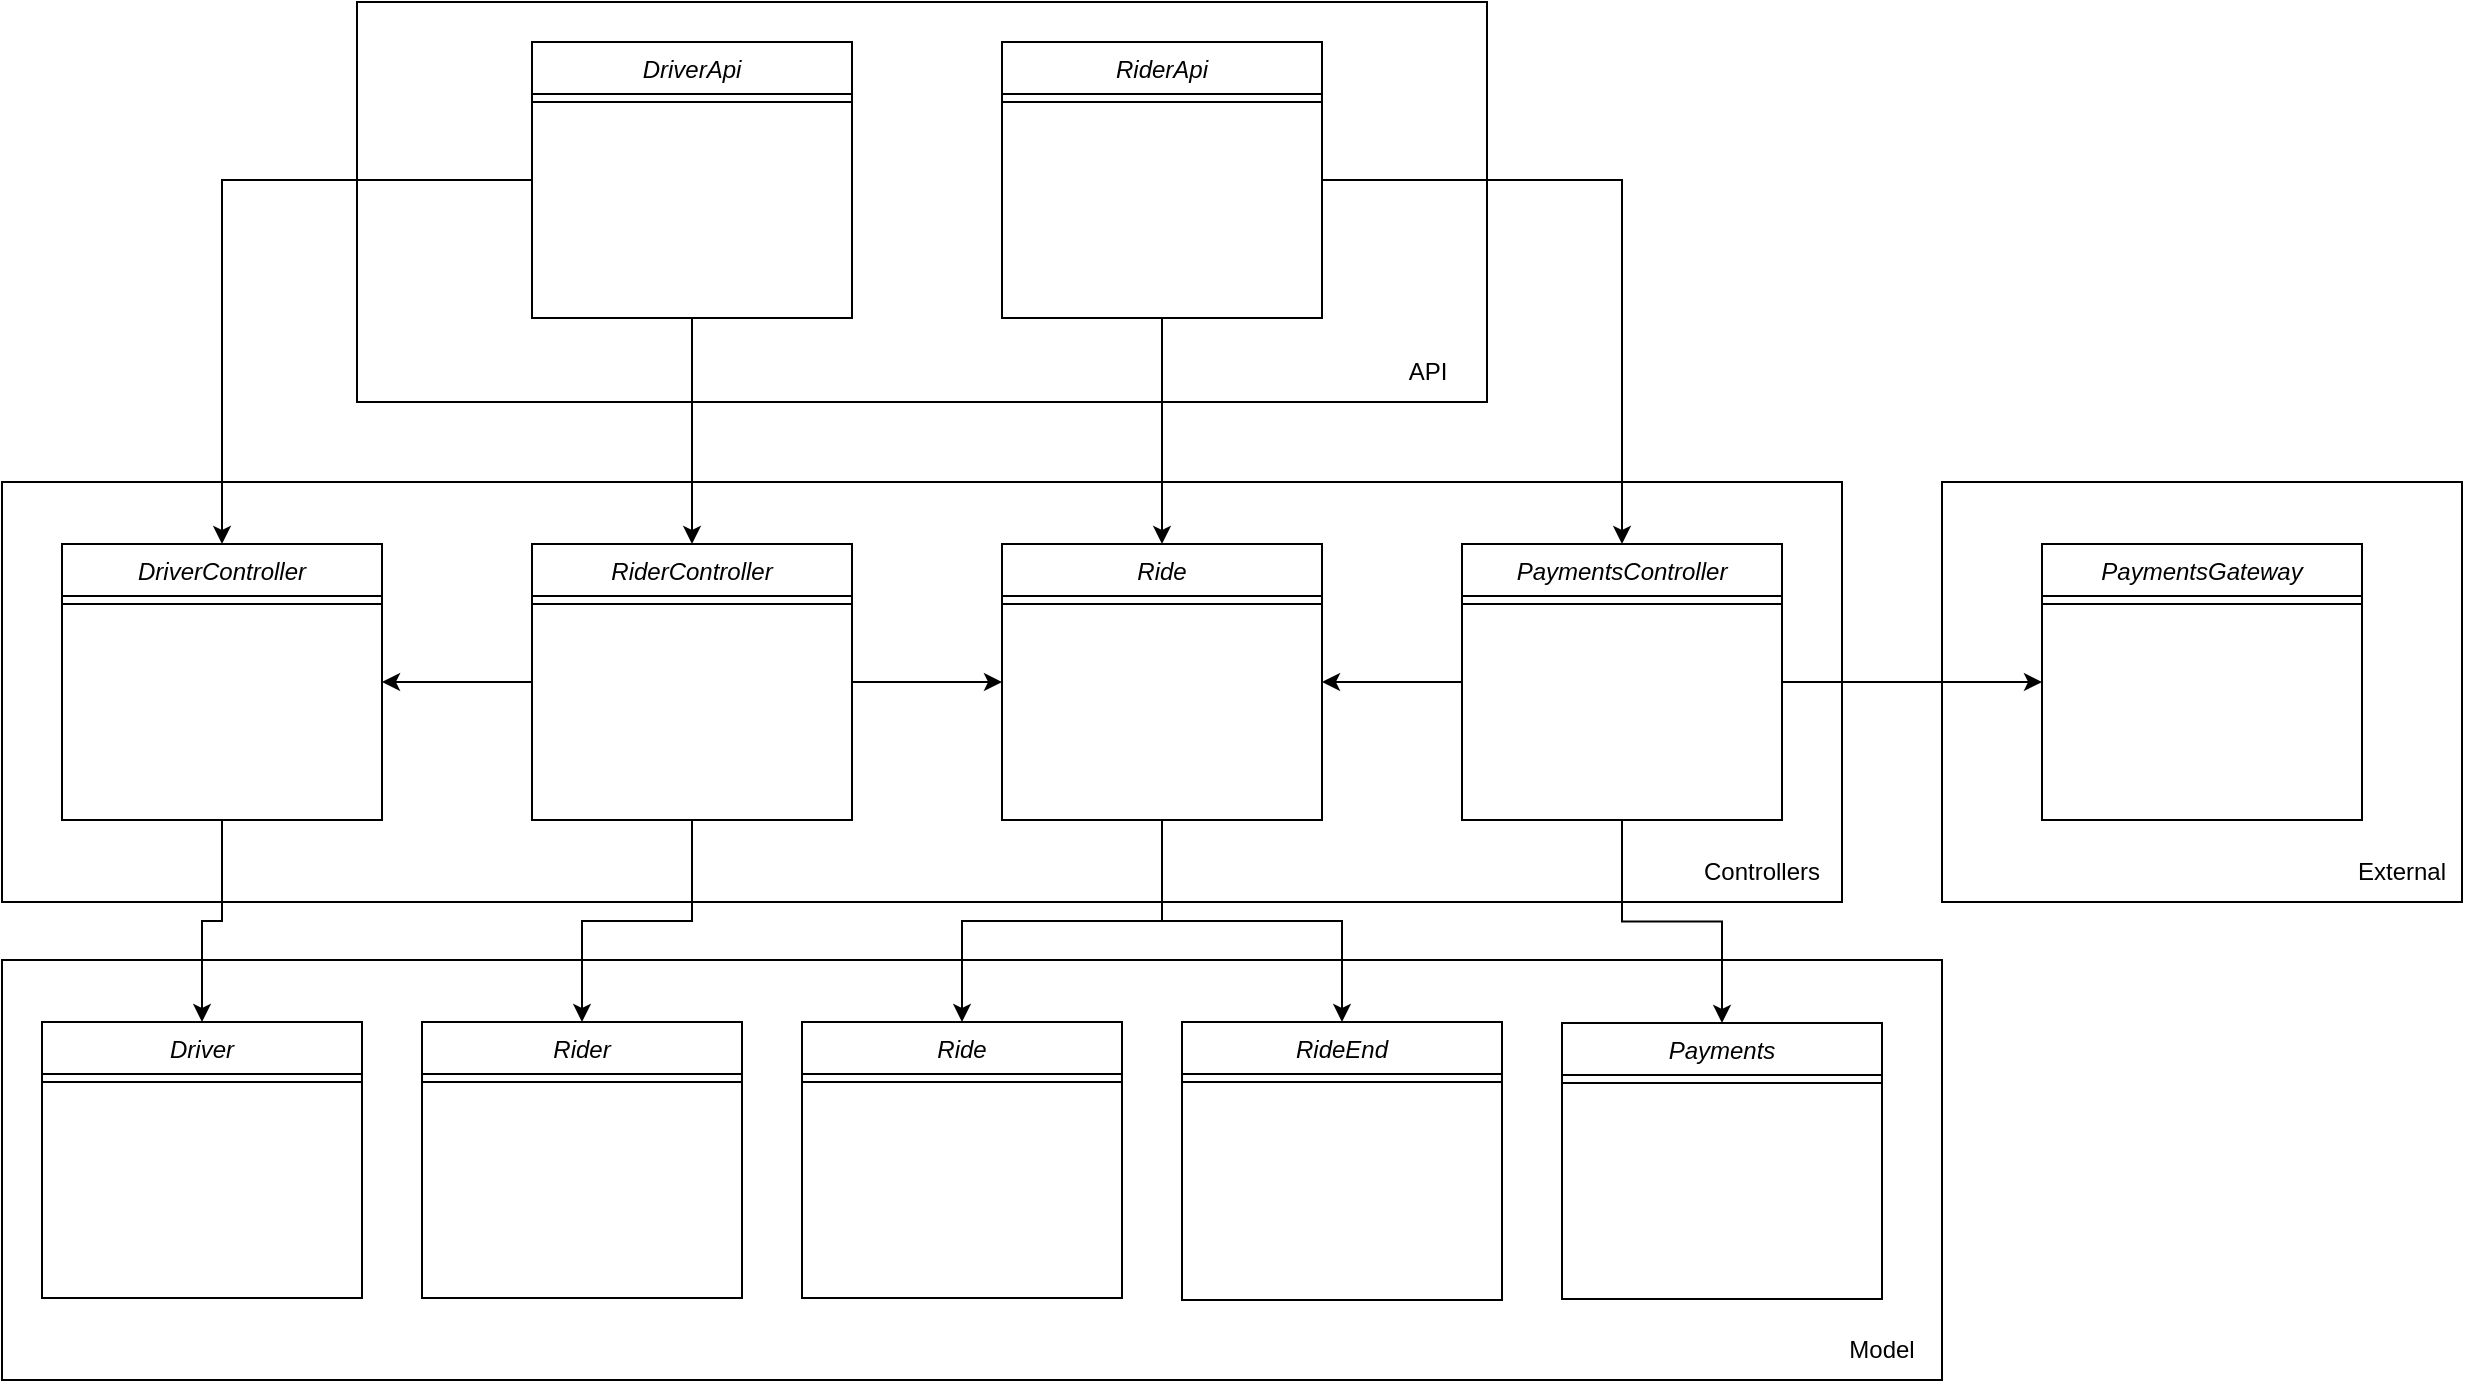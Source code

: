 <mxfile version="20.6.0" type="device"><diagram id="C5RBs43oDa-KdzZeNtuy" name="Page-1"><mxGraphModel dx="2905" dy="985" grid="1" gridSize="10" guides="1" tooltips="1" connect="1" arrows="1" fold="1" page="1" pageScale="1" pageWidth="827" pageHeight="1169" math="0" shadow="0"><root><mxCell id="WIyWlLk6GJQsqaUBKTNV-0"/><mxCell id="WIyWlLk6GJQsqaUBKTNV-1" parent="WIyWlLk6GJQsqaUBKTNV-0"/><mxCell id="5z2Y4RYCEhBmMozfT0sU-32" value="" style="rounded=0;whiteSpace=wrap;html=1;" vertex="1" parent="WIyWlLk6GJQsqaUBKTNV-1"><mxGeometry x="960" y="240" width="260" height="210" as="geometry"/></mxCell><mxCell id="5z2Y4RYCEhBmMozfT0sU-6" value="" style="rounded=0;whiteSpace=wrap;html=1;" vertex="1" parent="WIyWlLk6GJQsqaUBKTNV-1"><mxGeometry x="167.5" width="565" height="200" as="geometry"/></mxCell><mxCell id="5z2Y4RYCEhBmMozfT0sU-7" value="" style="rounded=0;whiteSpace=wrap;html=1;" vertex="1" parent="WIyWlLk6GJQsqaUBKTNV-1"><mxGeometry x="-10" y="240" width="920" height="210" as="geometry"/></mxCell><mxCell id="5z2Y4RYCEhBmMozfT0sU-39" value="" style="rounded=0;whiteSpace=wrap;html=1;" vertex="1" parent="WIyWlLk6GJQsqaUBKTNV-1"><mxGeometry x="-10" y="479" width="970" height="210" as="geometry"/></mxCell><mxCell id="5z2Y4RYCEhBmMozfT0sU-69" style="edgeStyle=orthogonalEdgeStyle;rounded=0;orthogonalLoop=1;jettySize=auto;html=1;" edge="1" parent="WIyWlLk6GJQsqaUBKTNV-1" source="zkfFHV4jXpPFQw0GAbJ--0" target="5z2Y4RYCEhBmMozfT0sU-8"><mxGeometry relative="1" as="geometry"/></mxCell><mxCell id="5z2Y4RYCEhBmMozfT0sU-82" style="edgeStyle=orthogonalEdgeStyle;rounded=0;orthogonalLoop=1;jettySize=auto;html=1;" edge="1" parent="WIyWlLk6GJQsqaUBKTNV-1" source="zkfFHV4jXpPFQw0GAbJ--0" target="5z2Y4RYCEhBmMozfT0sU-14"><mxGeometry relative="1" as="geometry"/></mxCell><mxCell id="zkfFHV4jXpPFQw0GAbJ--0" value="DriverApi" style="swimlane;fontStyle=2;align=center;verticalAlign=top;childLayout=stackLayout;horizontal=1;startSize=26;horizontalStack=0;resizeParent=1;resizeLast=0;collapsible=1;marginBottom=0;rounded=0;shadow=0;strokeWidth=1;" parent="WIyWlLk6GJQsqaUBKTNV-1" vertex="1"><mxGeometry x="255" y="20" width="160" height="138" as="geometry"><mxRectangle x="230" y="140" width="160" height="26" as="alternateBounds"/></mxGeometry></mxCell><mxCell id="zkfFHV4jXpPFQw0GAbJ--4" value="" style="line;html=1;strokeWidth=1;align=left;verticalAlign=middle;spacingTop=-1;spacingLeft=3;spacingRight=3;rotatable=0;labelPosition=right;points=[];portConstraint=eastwest;" parent="zkfFHV4jXpPFQw0GAbJ--0" vertex="1"><mxGeometry y="26" width="160" height="8" as="geometry"/></mxCell><mxCell id="5z2Y4RYCEhBmMozfT0sU-72" style="edgeStyle=orthogonalEdgeStyle;rounded=0;orthogonalLoop=1;jettySize=auto;html=1;" edge="1" parent="WIyWlLk6GJQsqaUBKTNV-1" source="5z2Y4RYCEhBmMozfT0sU-0" target="5z2Y4RYCEhBmMozfT0sU-20"><mxGeometry relative="1" as="geometry"/></mxCell><mxCell id="5z2Y4RYCEhBmMozfT0sU-73" style="edgeStyle=orthogonalEdgeStyle;rounded=0;orthogonalLoop=1;jettySize=auto;html=1;" edge="1" parent="WIyWlLk6GJQsqaUBKTNV-1" source="5z2Y4RYCEhBmMozfT0sU-0" target="5z2Y4RYCEhBmMozfT0sU-26"><mxGeometry relative="1" as="geometry"/></mxCell><mxCell id="5z2Y4RYCEhBmMozfT0sU-0" value="RiderApi" style="swimlane;fontStyle=2;align=center;verticalAlign=top;childLayout=stackLayout;horizontal=1;startSize=26;horizontalStack=0;resizeParent=1;resizeLast=0;collapsible=1;marginBottom=0;rounded=0;shadow=0;strokeWidth=1;" vertex="1" parent="WIyWlLk6GJQsqaUBKTNV-1"><mxGeometry x="490" y="20" width="160" height="138" as="geometry"><mxRectangle x="230" y="140" width="160" height="26" as="alternateBounds"/></mxGeometry></mxCell><mxCell id="5z2Y4RYCEhBmMozfT0sU-4" value="" style="line;html=1;strokeWidth=1;align=left;verticalAlign=middle;spacingTop=-1;spacingLeft=3;spacingRight=3;rotatable=0;labelPosition=right;points=[];portConstraint=eastwest;" vertex="1" parent="5z2Y4RYCEhBmMozfT0sU-0"><mxGeometry y="26" width="160" height="8" as="geometry"/></mxCell><mxCell id="5z2Y4RYCEhBmMozfT0sU-65" style="edgeStyle=orthogonalEdgeStyle;rounded=0;orthogonalLoop=1;jettySize=auto;html=1;" edge="1" parent="WIyWlLk6GJQsqaUBKTNV-1" source="5z2Y4RYCEhBmMozfT0sU-8" target="5z2Y4RYCEhBmMozfT0sU-40"><mxGeometry relative="1" as="geometry"/></mxCell><mxCell id="5z2Y4RYCEhBmMozfT0sU-8" value="DriverController" style="swimlane;fontStyle=2;align=center;verticalAlign=top;childLayout=stackLayout;horizontal=1;startSize=26;horizontalStack=0;resizeParent=1;resizeLast=0;collapsible=1;marginBottom=0;rounded=0;shadow=0;strokeWidth=1;" vertex="1" parent="WIyWlLk6GJQsqaUBKTNV-1"><mxGeometry x="20" y="271" width="160" height="138" as="geometry"><mxRectangle x="230" y="140" width="160" height="26" as="alternateBounds"/></mxGeometry></mxCell><mxCell id="5z2Y4RYCEhBmMozfT0sU-12" value="" style="line;html=1;strokeWidth=1;align=left;verticalAlign=middle;spacingTop=-1;spacingLeft=3;spacingRight=3;rotatable=0;labelPosition=right;points=[];portConstraint=eastwest;" vertex="1" parent="5z2Y4RYCEhBmMozfT0sU-8"><mxGeometry y="26" width="160" height="8" as="geometry"/></mxCell><mxCell id="5z2Y4RYCEhBmMozfT0sU-66" style="edgeStyle=orthogonalEdgeStyle;rounded=0;orthogonalLoop=1;jettySize=auto;html=1;" edge="1" parent="WIyWlLk6GJQsqaUBKTNV-1" source="5z2Y4RYCEhBmMozfT0sU-14" target="5z2Y4RYCEhBmMozfT0sU-46"><mxGeometry relative="1" as="geometry"/></mxCell><mxCell id="5z2Y4RYCEhBmMozfT0sU-80" style="edgeStyle=orthogonalEdgeStyle;rounded=0;orthogonalLoop=1;jettySize=auto;html=1;" edge="1" parent="WIyWlLk6GJQsqaUBKTNV-1" source="5z2Y4RYCEhBmMozfT0sU-14" target="5z2Y4RYCEhBmMozfT0sU-8"><mxGeometry relative="1" as="geometry"/></mxCell><mxCell id="5z2Y4RYCEhBmMozfT0sU-81" style="edgeStyle=orthogonalEdgeStyle;rounded=0;orthogonalLoop=1;jettySize=auto;html=1;" edge="1" parent="WIyWlLk6GJQsqaUBKTNV-1" source="5z2Y4RYCEhBmMozfT0sU-14" target="5z2Y4RYCEhBmMozfT0sU-20"><mxGeometry relative="1" as="geometry"/></mxCell><mxCell id="5z2Y4RYCEhBmMozfT0sU-14" value="RiderController" style="swimlane;fontStyle=2;align=center;verticalAlign=top;childLayout=stackLayout;horizontal=1;startSize=26;horizontalStack=0;resizeParent=1;resizeLast=0;collapsible=1;marginBottom=0;rounded=0;shadow=0;strokeWidth=1;" vertex="1" parent="WIyWlLk6GJQsqaUBKTNV-1"><mxGeometry x="255" y="271" width="160" height="138" as="geometry"><mxRectangle x="230" y="140" width="160" height="26" as="alternateBounds"/></mxGeometry></mxCell><mxCell id="5z2Y4RYCEhBmMozfT0sU-18" value="" style="line;html=1;strokeWidth=1;align=left;verticalAlign=middle;spacingTop=-1;spacingLeft=3;spacingRight=3;rotatable=0;labelPosition=right;points=[];portConstraint=eastwest;" vertex="1" parent="5z2Y4RYCEhBmMozfT0sU-14"><mxGeometry y="26" width="160" height="8" as="geometry"/></mxCell><mxCell id="5z2Y4RYCEhBmMozfT0sU-67" style="edgeStyle=orthogonalEdgeStyle;rounded=0;orthogonalLoop=1;jettySize=auto;html=1;" edge="1" parent="WIyWlLk6GJQsqaUBKTNV-1" source="5z2Y4RYCEhBmMozfT0sU-20" target="5z2Y4RYCEhBmMozfT0sU-52"><mxGeometry relative="1" as="geometry"/></mxCell><mxCell id="5z2Y4RYCEhBmMozfT0sU-79" style="edgeStyle=orthogonalEdgeStyle;rounded=0;orthogonalLoop=1;jettySize=auto;html=1;" edge="1" parent="WIyWlLk6GJQsqaUBKTNV-1" source="5z2Y4RYCEhBmMozfT0sU-20" target="5z2Y4RYCEhBmMozfT0sU-77"><mxGeometry relative="1" as="geometry"/></mxCell><mxCell id="5z2Y4RYCEhBmMozfT0sU-20" value="Ride" style="swimlane;fontStyle=2;align=center;verticalAlign=top;childLayout=stackLayout;horizontal=1;startSize=26;horizontalStack=0;resizeParent=1;resizeLast=0;collapsible=1;marginBottom=0;rounded=0;shadow=0;strokeWidth=1;" vertex="1" parent="WIyWlLk6GJQsqaUBKTNV-1"><mxGeometry x="490" y="271" width="160" height="138" as="geometry"><mxRectangle x="230" y="140" width="160" height="26" as="alternateBounds"/></mxGeometry></mxCell><mxCell id="5z2Y4RYCEhBmMozfT0sU-24" value="" style="line;html=1;strokeWidth=1;align=left;verticalAlign=middle;spacingTop=-1;spacingLeft=3;spacingRight=3;rotatable=0;labelPosition=right;points=[];portConstraint=eastwest;" vertex="1" parent="5z2Y4RYCEhBmMozfT0sU-20"><mxGeometry y="26" width="160" height="8" as="geometry"/></mxCell><mxCell id="5z2Y4RYCEhBmMozfT0sU-64" style="edgeStyle=orthogonalEdgeStyle;rounded=0;orthogonalLoop=1;jettySize=auto;html=1;" edge="1" parent="WIyWlLk6GJQsqaUBKTNV-1" source="5z2Y4RYCEhBmMozfT0sU-26" target="5z2Y4RYCEhBmMozfT0sU-33"><mxGeometry relative="1" as="geometry"/></mxCell><mxCell id="5z2Y4RYCEhBmMozfT0sU-68" style="edgeStyle=orthogonalEdgeStyle;rounded=0;orthogonalLoop=1;jettySize=auto;html=1;" edge="1" parent="WIyWlLk6GJQsqaUBKTNV-1" source="5z2Y4RYCEhBmMozfT0sU-26" target="5z2Y4RYCEhBmMozfT0sU-58"><mxGeometry relative="1" as="geometry"/></mxCell><mxCell id="5z2Y4RYCEhBmMozfT0sU-74" style="edgeStyle=orthogonalEdgeStyle;rounded=0;orthogonalLoop=1;jettySize=auto;html=1;" edge="1" parent="WIyWlLk6GJQsqaUBKTNV-1" source="5z2Y4RYCEhBmMozfT0sU-26" target="5z2Y4RYCEhBmMozfT0sU-20"><mxGeometry relative="1" as="geometry"/></mxCell><mxCell id="5z2Y4RYCEhBmMozfT0sU-26" value="PaymentsController" style="swimlane;fontStyle=2;align=center;verticalAlign=top;childLayout=stackLayout;horizontal=1;startSize=26;horizontalStack=0;resizeParent=1;resizeLast=0;collapsible=1;marginBottom=0;rounded=0;shadow=0;strokeWidth=1;" vertex="1" parent="WIyWlLk6GJQsqaUBKTNV-1"><mxGeometry x="720" y="271" width="160" height="138" as="geometry"><mxRectangle x="230" y="140" width="160" height="26" as="alternateBounds"/></mxGeometry></mxCell><mxCell id="5z2Y4RYCEhBmMozfT0sU-30" value="" style="line;html=1;strokeWidth=1;align=left;verticalAlign=middle;spacingTop=-1;spacingLeft=3;spacingRight=3;rotatable=0;labelPosition=right;points=[];portConstraint=eastwest;" vertex="1" parent="5z2Y4RYCEhBmMozfT0sU-26"><mxGeometry y="26" width="160" height="8" as="geometry"/></mxCell><mxCell id="5z2Y4RYCEhBmMozfT0sU-33" value="PaymentsGateway" style="swimlane;fontStyle=2;align=center;verticalAlign=top;childLayout=stackLayout;horizontal=1;startSize=26;horizontalStack=0;resizeParent=1;resizeLast=0;collapsible=1;marginBottom=0;rounded=0;shadow=0;strokeWidth=1;" vertex="1" parent="WIyWlLk6GJQsqaUBKTNV-1"><mxGeometry x="1010" y="271" width="160" height="138" as="geometry"><mxRectangle x="230" y="140" width="160" height="26" as="alternateBounds"/></mxGeometry></mxCell><mxCell id="5z2Y4RYCEhBmMozfT0sU-37" value="" style="line;html=1;strokeWidth=1;align=left;verticalAlign=middle;spacingTop=-1;spacingLeft=3;spacingRight=3;rotatable=0;labelPosition=right;points=[];portConstraint=eastwest;" vertex="1" parent="5z2Y4RYCEhBmMozfT0sU-33"><mxGeometry y="26" width="160" height="8" as="geometry"/></mxCell><mxCell id="5z2Y4RYCEhBmMozfT0sU-40" value="Driver" style="swimlane;fontStyle=2;align=center;verticalAlign=top;childLayout=stackLayout;horizontal=1;startSize=26;horizontalStack=0;resizeParent=1;resizeLast=0;collapsible=1;marginBottom=0;rounded=0;shadow=0;strokeWidth=1;" vertex="1" parent="WIyWlLk6GJQsqaUBKTNV-1"><mxGeometry x="10" y="510" width="160" height="138" as="geometry"><mxRectangle x="230" y="140" width="160" height="26" as="alternateBounds"/></mxGeometry></mxCell><mxCell id="5z2Y4RYCEhBmMozfT0sU-44" value="" style="line;html=1;strokeWidth=1;align=left;verticalAlign=middle;spacingTop=-1;spacingLeft=3;spacingRight=3;rotatable=0;labelPosition=right;points=[];portConstraint=eastwest;" vertex="1" parent="5z2Y4RYCEhBmMozfT0sU-40"><mxGeometry y="26" width="160" height="8" as="geometry"/></mxCell><mxCell id="5z2Y4RYCEhBmMozfT0sU-46" value="Rider" style="swimlane;fontStyle=2;align=center;verticalAlign=top;childLayout=stackLayout;horizontal=1;startSize=26;horizontalStack=0;resizeParent=1;resizeLast=0;collapsible=1;marginBottom=0;rounded=0;shadow=0;strokeWidth=1;" vertex="1" parent="WIyWlLk6GJQsqaUBKTNV-1"><mxGeometry x="200" y="510" width="160" height="138" as="geometry"><mxRectangle x="230" y="140" width="160" height="26" as="alternateBounds"/></mxGeometry></mxCell><mxCell id="5z2Y4RYCEhBmMozfT0sU-50" value="" style="line;html=1;strokeWidth=1;align=left;verticalAlign=middle;spacingTop=-1;spacingLeft=3;spacingRight=3;rotatable=0;labelPosition=right;points=[];portConstraint=eastwest;" vertex="1" parent="5z2Y4RYCEhBmMozfT0sU-46"><mxGeometry y="26" width="160" height="8" as="geometry"/></mxCell><mxCell id="5z2Y4RYCEhBmMozfT0sU-52" value="RideEnd" style="swimlane;fontStyle=2;align=center;verticalAlign=top;childLayout=stackLayout;horizontal=1;startSize=26;horizontalStack=0;resizeParent=1;resizeLast=0;collapsible=1;marginBottom=0;rounded=0;shadow=0;strokeWidth=1;" vertex="1" parent="WIyWlLk6GJQsqaUBKTNV-1"><mxGeometry x="580" y="510" width="160" height="139" as="geometry"><mxRectangle x="230" y="140" width="160" height="26" as="alternateBounds"/></mxGeometry></mxCell><mxCell id="5z2Y4RYCEhBmMozfT0sU-56" value="" style="line;html=1;strokeWidth=1;align=left;verticalAlign=middle;spacingTop=-1;spacingLeft=3;spacingRight=3;rotatable=0;labelPosition=right;points=[];portConstraint=eastwest;" vertex="1" parent="5z2Y4RYCEhBmMozfT0sU-52"><mxGeometry y="26" width="160" height="8" as="geometry"/></mxCell><mxCell id="5z2Y4RYCEhBmMozfT0sU-58" value="Payments" style="swimlane;fontStyle=2;align=center;verticalAlign=top;childLayout=stackLayout;horizontal=1;startSize=26;horizontalStack=0;resizeParent=1;resizeLast=0;collapsible=1;marginBottom=0;rounded=0;shadow=0;strokeWidth=1;" vertex="1" parent="WIyWlLk6GJQsqaUBKTNV-1"><mxGeometry x="770" y="510.5" width="160" height="138" as="geometry"><mxRectangle x="230" y="140" width="160" height="26" as="alternateBounds"/></mxGeometry></mxCell><mxCell id="5z2Y4RYCEhBmMozfT0sU-62" value="" style="line;html=1;strokeWidth=1;align=left;verticalAlign=middle;spacingTop=-1;spacingLeft=3;spacingRight=3;rotatable=0;labelPosition=right;points=[];portConstraint=eastwest;" vertex="1" parent="5z2Y4RYCEhBmMozfT0sU-58"><mxGeometry y="26" width="160" height="8" as="geometry"/></mxCell><mxCell id="5z2Y4RYCEhBmMozfT0sU-77" value="Ride" style="swimlane;fontStyle=2;align=center;verticalAlign=top;childLayout=stackLayout;horizontal=1;startSize=26;horizontalStack=0;resizeParent=1;resizeLast=0;collapsible=1;marginBottom=0;rounded=0;shadow=0;strokeWidth=1;" vertex="1" parent="WIyWlLk6GJQsqaUBKTNV-1"><mxGeometry x="390" y="510" width="160" height="138" as="geometry"><mxRectangle x="230" y="140" width="160" height="26" as="alternateBounds"/></mxGeometry></mxCell><mxCell id="5z2Y4RYCEhBmMozfT0sU-78" value="" style="line;html=1;strokeWidth=1;align=left;verticalAlign=middle;spacingTop=-1;spacingLeft=3;spacingRight=3;rotatable=0;labelPosition=right;points=[];portConstraint=eastwest;" vertex="1" parent="5z2Y4RYCEhBmMozfT0sU-77"><mxGeometry y="26" width="160" height="8" as="geometry"/></mxCell><mxCell id="5z2Y4RYCEhBmMozfT0sU-84" value="API" style="text;html=1;strokeColor=none;fillColor=none;align=center;verticalAlign=middle;whiteSpace=wrap;rounded=0;" vertex="1" parent="WIyWlLk6GJQsqaUBKTNV-1"><mxGeometry x="672.5" y="170" width="60" height="30" as="geometry"/></mxCell><mxCell id="5z2Y4RYCEhBmMozfT0sU-85" value="Controllers" style="text;html=1;strokeColor=none;fillColor=none;align=center;verticalAlign=middle;whiteSpace=wrap;rounded=0;" vertex="1" parent="WIyWlLk6GJQsqaUBKTNV-1"><mxGeometry x="830" y="420" width="80" height="30" as="geometry"/></mxCell><mxCell id="5z2Y4RYCEhBmMozfT0sU-86" value="Model" style="text;html=1;strokeColor=none;fillColor=none;align=center;verticalAlign=middle;whiteSpace=wrap;rounded=0;" vertex="1" parent="WIyWlLk6GJQsqaUBKTNV-1"><mxGeometry x="900" y="659" width="60" height="30" as="geometry"/></mxCell><mxCell id="5z2Y4RYCEhBmMozfT0sU-87" value="External" style="text;html=1;strokeColor=none;fillColor=none;align=center;verticalAlign=middle;whiteSpace=wrap;rounded=0;" vertex="1" parent="WIyWlLk6GJQsqaUBKTNV-1"><mxGeometry x="1160" y="420" width="60" height="30" as="geometry"/></mxCell></root></mxGraphModel></diagram></mxfile>
